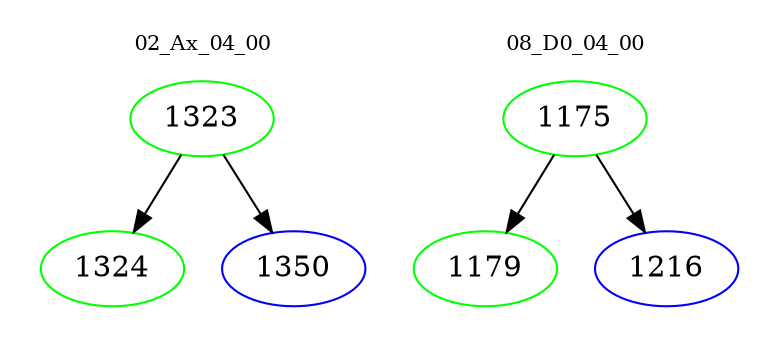 digraph{
subgraph cluster_0 {
color = white
label = "02_Ax_04_00";
fontsize=10;
T0_1323 [label="1323", color="green"]
T0_1323 -> T0_1324 [color="black"]
T0_1324 [label="1324", color="green"]
T0_1323 -> T0_1350 [color="black"]
T0_1350 [label="1350", color="blue"]
}
subgraph cluster_1 {
color = white
label = "08_D0_04_00";
fontsize=10;
T1_1175 [label="1175", color="green"]
T1_1175 -> T1_1179 [color="black"]
T1_1179 [label="1179", color="green"]
T1_1175 -> T1_1216 [color="black"]
T1_1216 [label="1216", color="blue"]
}
}
